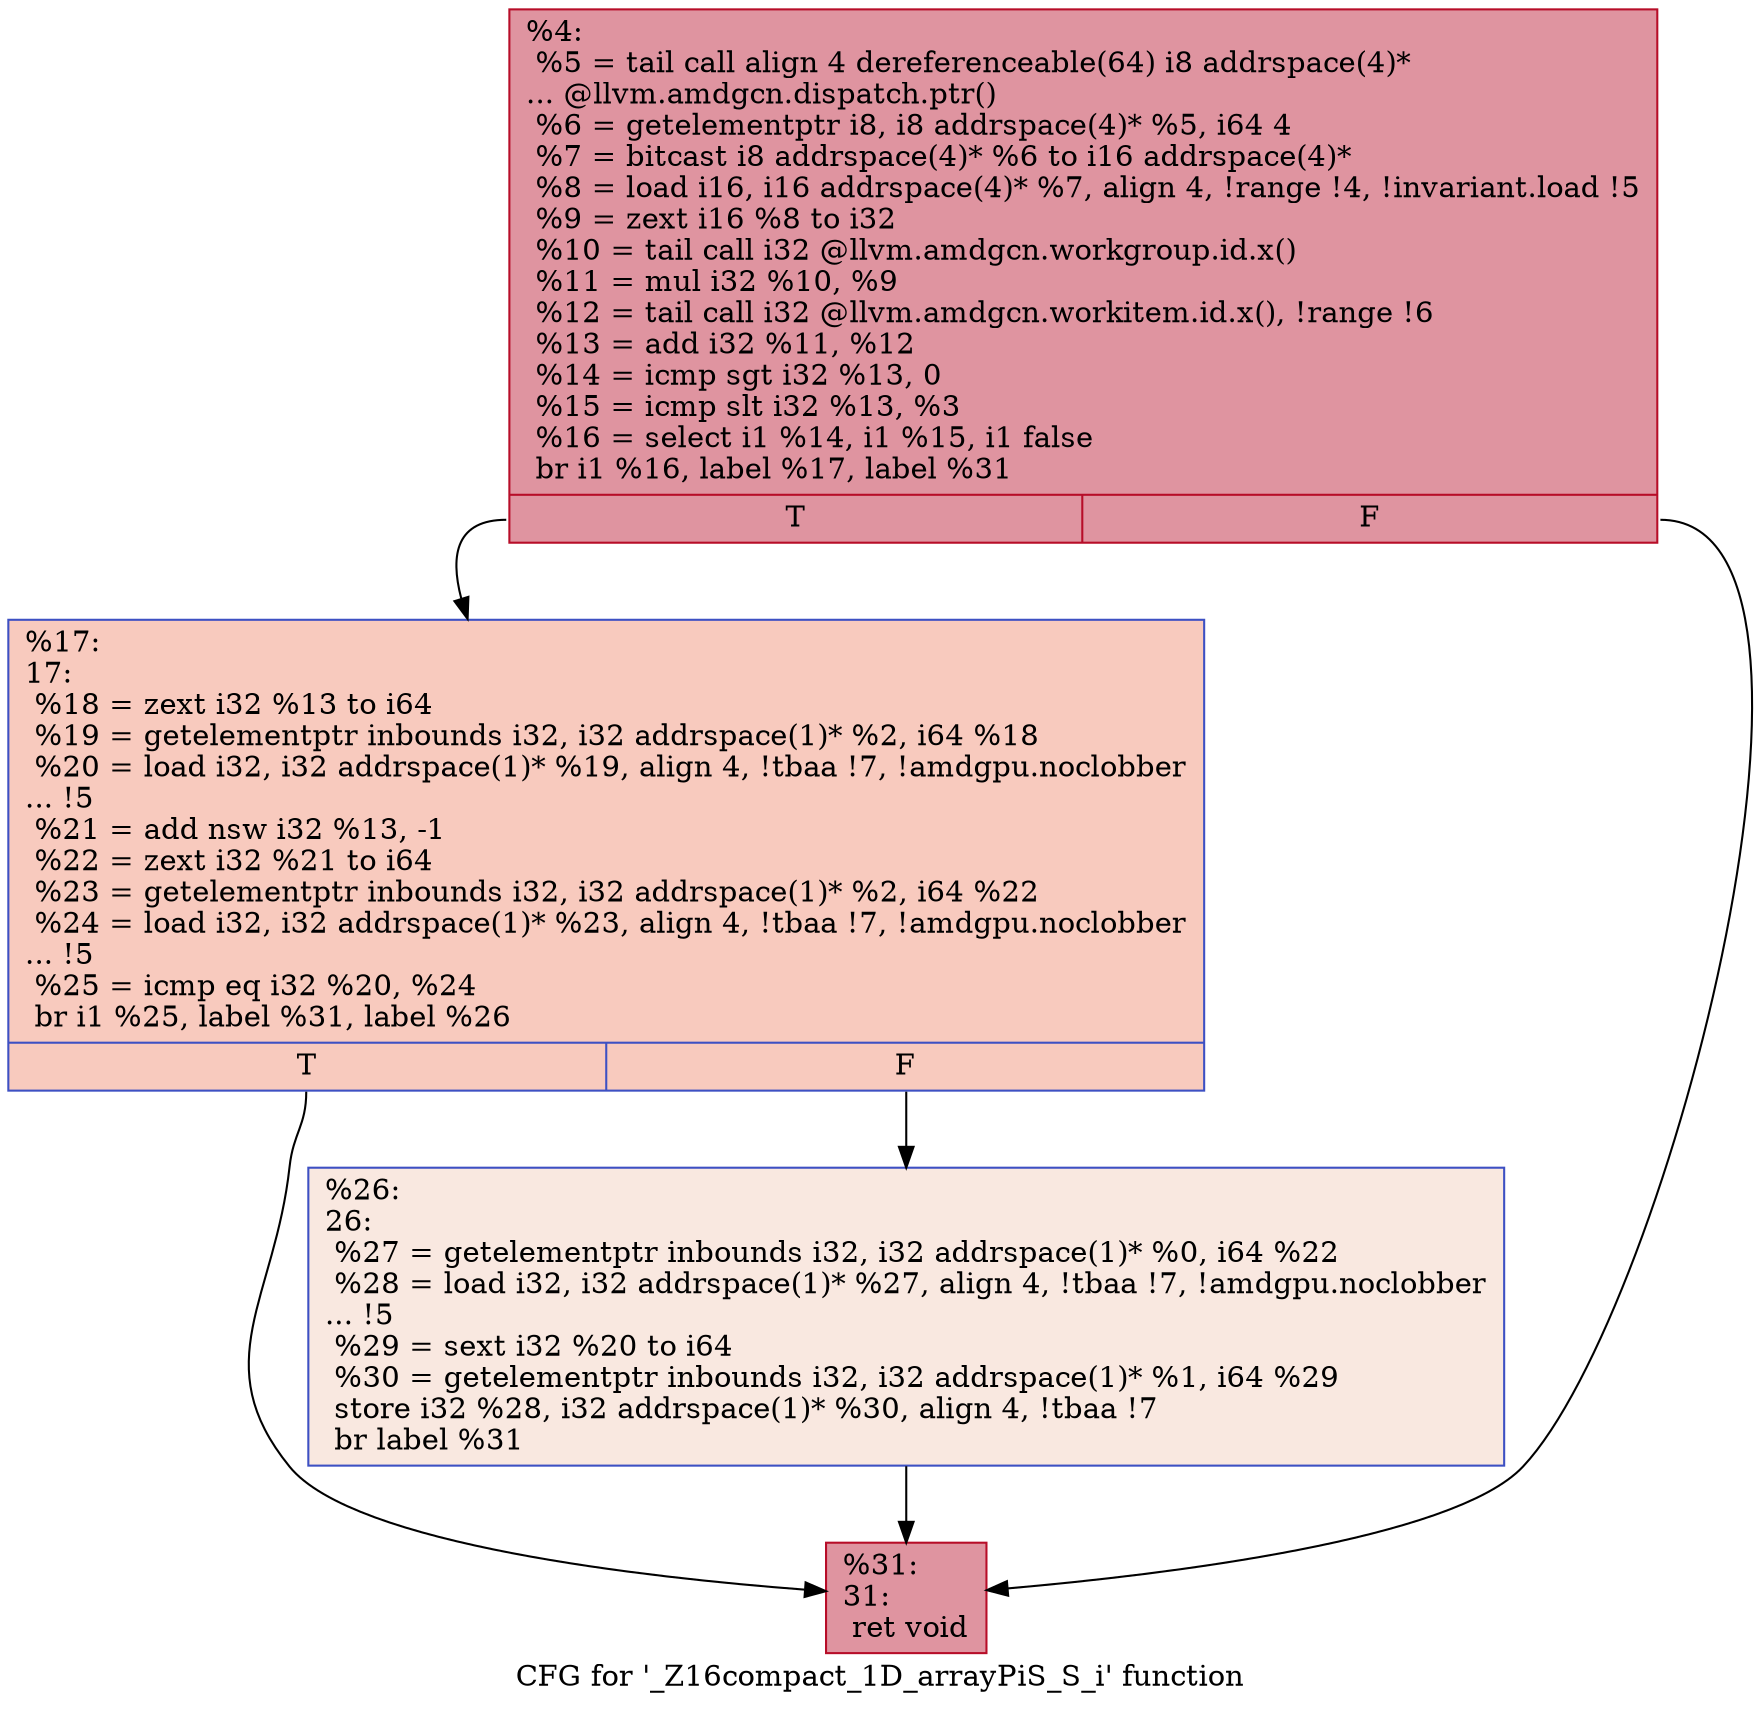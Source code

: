 digraph "CFG for '_Z16compact_1D_arrayPiS_S_i' function" {
	label="CFG for '_Z16compact_1D_arrayPiS_S_i' function";

	Node0x558f290 [shape=record,color="#b70d28ff", style=filled, fillcolor="#b70d2870",label="{%4:\l  %5 = tail call align 4 dereferenceable(64) i8 addrspace(4)*\l... @llvm.amdgcn.dispatch.ptr()\l  %6 = getelementptr i8, i8 addrspace(4)* %5, i64 4\l  %7 = bitcast i8 addrspace(4)* %6 to i16 addrspace(4)*\l  %8 = load i16, i16 addrspace(4)* %7, align 4, !range !4, !invariant.load !5\l  %9 = zext i16 %8 to i32\l  %10 = tail call i32 @llvm.amdgcn.workgroup.id.x()\l  %11 = mul i32 %10, %9\l  %12 = tail call i32 @llvm.amdgcn.workitem.id.x(), !range !6\l  %13 = add i32 %11, %12\l  %14 = icmp sgt i32 %13, 0\l  %15 = icmp slt i32 %13, %3\l  %16 = select i1 %14, i1 %15, i1 false\l  br i1 %16, label %17, label %31\l|{<s0>T|<s1>F}}"];
	Node0x558f290:s0 -> Node0x55909d0;
	Node0x558f290:s1 -> Node0x5591410;
	Node0x55909d0 [shape=record,color="#3d50c3ff", style=filled, fillcolor="#ef886b70",label="{%17:\l17:                                               \l  %18 = zext i32 %13 to i64\l  %19 = getelementptr inbounds i32, i32 addrspace(1)* %2, i64 %18\l  %20 = load i32, i32 addrspace(1)* %19, align 4, !tbaa !7, !amdgpu.noclobber\l... !5\l  %21 = add nsw i32 %13, -1\l  %22 = zext i32 %21 to i64\l  %23 = getelementptr inbounds i32, i32 addrspace(1)* %2, i64 %22\l  %24 = load i32, i32 addrspace(1)* %23, align 4, !tbaa !7, !amdgpu.noclobber\l... !5\l  %25 = icmp eq i32 %20, %24\l  br i1 %25, label %31, label %26\l|{<s0>T|<s1>F}}"];
	Node0x55909d0:s0 -> Node0x5591410;
	Node0x55909d0:s1 -> Node0x5592780;
	Node0x5592780 [shape=record,color="#3d50c3ff", style=filled, fillcolor="#f1ccb870",label="{%26:\l26:                                               \l  %27 = getelementptr inbounds i32, i32 addrspace(1)* %0, i64 %22\l  %28 = load i32, i32 addrspace(1)* %27, align 4, !tbaa !7, !amdgpu.noclobber\l... !5\l  %29 = sext i32 %20 to i64\l  %30 = getelementptr inbounds i32, i32 addrspace(1)* %1, i64 %29\l  store i32 %28, i32 addrspace(1)* %30, align 4, !tbaa !7\l  br label %31\l}"];
	Node0x5592780 -> Node0x5591410;
	Node0x5591410 [shape=record,color="#b70d28ff", style=filled, fillcolor="#b70d2870",label="{%31:\l31:                                               \l  ret void\l}"];
}
